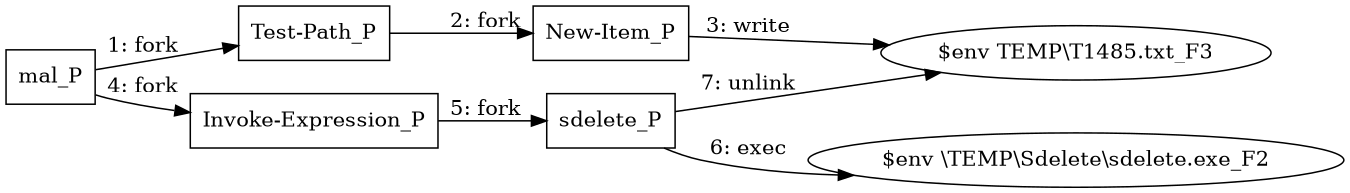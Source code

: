 digraph T1485 {
rankdir="LR"
size="9"
fixedsize="false"
splines="true"
nodesep=0.3
ranksep=0
fontsize=10
overlap="scalexy"
engine= "neato"
	"mal_P" [node_type=Process shape=box]
	"Test-Path_P" [node_type=Process shape=box]
	"New-Item_P" [node_type=Process shape=box]
	"Invoke-Expression_P" [node_type=Process shape=box]
	"$env TEMP\\T1485.txt_F3" [node_type=File shape=ellipse]
	"$env \\TEMP\\Sdelete\\sdelete.exe_F2" [node_type=File shape=ellipse]
	"sdelete_P" [node_type=Process shape=box]
	"mal_P" -> "Test-Path_P" [label="1: fork"]
	"Test-Path_P" -> "New-Item_P" [label="2: fork"]
	"New-Item_P" -> "$env TEMP\\T1485.txt_F3" [label="3: write"]
	"mal_P" -> "Invoke-Expression_P" [label="4: fork"]
	"Invoke-Expression_P" -> "sdelete_P" [label="5: fork"]
	"sdelete_P" -> "$env \\TEMP\\Sdelete\\sdelete.exe_F2" [label="6: exec"]
	"sdelete_P" -> "$env TEMP\\T1485.txt_F3" [label="7: unlink"]
}

